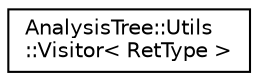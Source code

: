 digraph "Graphical Class Hierarchy"
{
  edge [fontname="Helvetica",fontsize="10",labelfontname="Helvetica",labelfontsize="10"];
  node [fontname="Helvetica",fontsize="10",shape=record];
  rankdir="LR";
  Node1 [label="AnalysisTree::Utils\l::Visitor\< RetType \>",height=0.2,width=0.4,color="black", fillcolor="white", style="filled",URL="$df/d32/structAnalysisTree_1_1Utils_1_1Visitor.html"];
}
